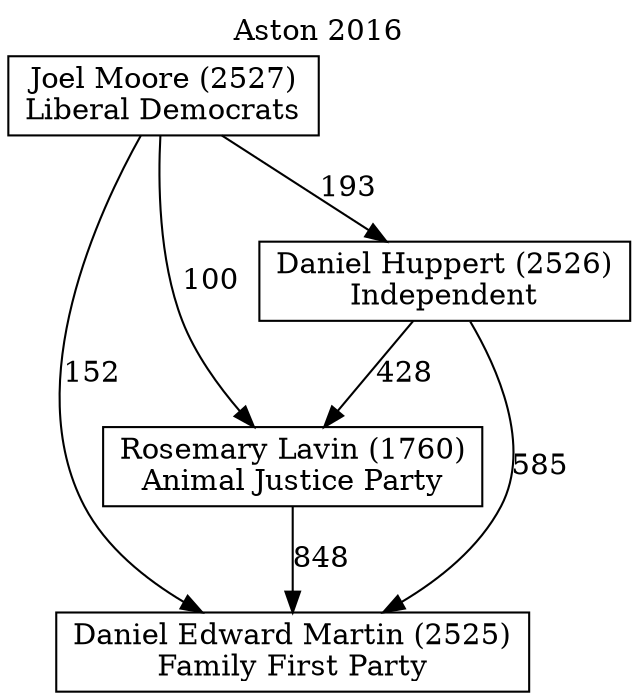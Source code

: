 // House preference flow
digraph "Daniel Edward Martin (2525)_Aston_2016" {
	graph [label="Aston 2016" labelloc=t mclimit=10]
	node [shape=box]
	"Daniel Edward Martin (2525)" [label="Daniel Edward Martin (2525)
Family First Party"]
	"Rosemary Lavin (1760)" [label="Rosemary Lavin (1760)
Animal Justice Party"]
	"Daniel Huppert (2526)" [label="Daniel Huppert (2526)
Independent"]
	"Joel Moore (2527)" [label="Joel Moore (2527)
Liberal Democrats"]
	"Rosemary Lavin (1760)" -> "Daniel Edward Martin (2525)" [label=848]
	"Daniel Huppert (2526)" -> "Rosemary Lavin (1760)" [label=428]
	"Joel Moore (2527)" -> "Daniel Huppert (2526)" [label=193]
	"Daniel Huppert (2526)" -> "Daniel Edward Martin (2525)" [label=585]
	"Joel Moore (2527)" -> "Daniel Edward Martin (2525)" [label=152]
	"Joel Moore (2527)" -> "Rosemary Lavin (1760)" [label=100]
}
